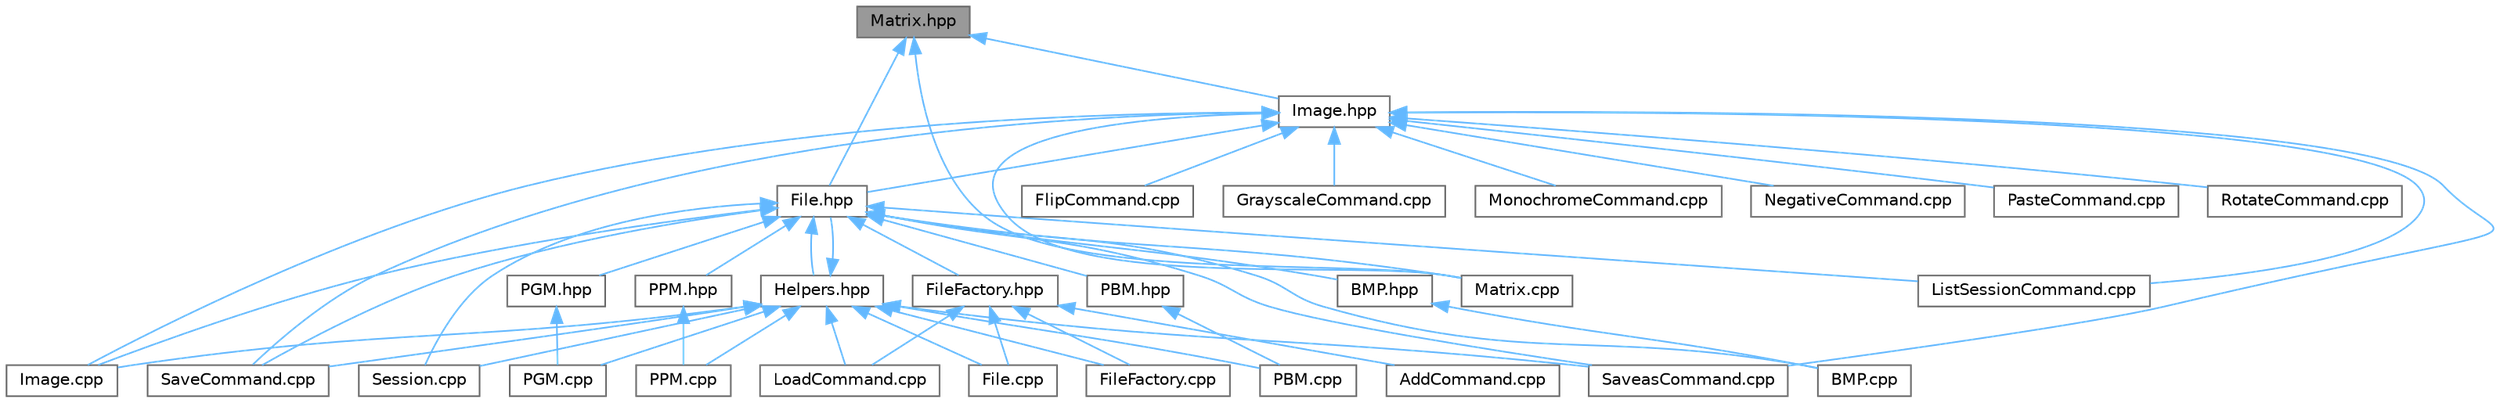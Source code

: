 digraph "Matrix.hpp"
{
 // INTERACTIVE_SVG=YES
 // LATEX_PDF_SIZE
  bgcolor="transparent";
  edge [fontname=Helvetica,fontsize=10,labelfontname=Helvetica,labelfontsize=10];
  node [fontname=Helvetica,fontsize=10,shape=box,height=0.2,width=0.4];
  Node1 [id="Node000001",label="Matrix.hpp",height=0.2,width=0.4,color="gray40", fillcolor="grey60", style="filled", fontcolor="black",tooltip=" "];
  Node1 -> Node2 [id="edge1_Node000001_Node000002",dir="back",color="steelblue1",style="solid",tooltip=" "];
  Node2 [id="Node000002",label="File.hpp",height=0.2,width=0.4,color="grey40", fillcolor="white", style="filled",URL="$_file_8hpp.html",tooltip=" "];
  Node2 -> Node3 [id="edge2_Node000002_Node000003",dir="back",color="steelblue1",style="solid",tooltip=" "];
  Node3 [id="Node000003",label="BMP.cpp",height=0.2,width=0.4,color="grey40", fillcolor="white", style="filled",URL="$_b_m_p_8cpp.html",tooltip=" "];
  Node2 -> Node4 [id="edge3_Node000002_Node000004",dir="back",color="steelblue1",style="solid",tooltip=" "];
  Node4 [id="Node000004",label="BMP.hpp",height=0.2,width=0.4,color="grey40", fillcolor="white", style="filled",URL="$_b_m_p_8hpp.html",tooltip=" "];
  Node4 -> Node3 [id="edge4_Node000004_Node000003",dir="back",color="steelblue1",style="solid",tooltip=" "];
  Node2 -> Node5 [id="edge5_Node000002_Node000005",dir="back",color="steelblue1",style="solid",tooltip=" "];
  Node5 [id="Node000005",label="FileFactory.hpp",height=0.2,width=0.4,color="grey40", fillcolor="white", style="filled",URL="$_file_factory_8hpp.html",tooltip=" "];
  Node5 -> Node6 [id="edge6_Node000005_Node000006",dir="back",color="steelblue1",style="solid",tooltip=" "];
  Node6 [id="Node000006",label="AddCommand.cpp",height=0.2,width=0.4,color="grey40", fillcolor="white", style="filled",URL="$_add_command_8cpp.html",tooltip=" "];
  Node5 -> Node7 [id="edge7_Node000005_Node000007",dir="back",color="steelblue1",style="solid",tooltip=" "];
  Node7 [id="Node000007",label="File.cpp",height=0.2,width=0.4,color="grey40", fillcolor="white", style="filled",URL="$_file_8cpp.html",tooltip=" "];
  Node5 -> Node8 [id="edge8_Node000005_Node000008",dir="back",color="steelblue1",style="solid",tooltip=" "];
  Node8 [id="Node000008",label="FileFactory.cpp",height=0.2,width=0.4,color="grey40", fillcolor="white", style="filled",URL="$_file_factory_8cpp.html",tooltip=" "];
  Node5 -> Node9 [id="edge9_Node000005_Node000009",dir="back",color="steelblue1",style="solid",tooltip=" "];
  Node9 [id="Node000009",label="LoadCommand.cpp",height=0.2,width=0.4,color="grey40", fillcolor="white", style="filled",URL="$_load_command_8cpp.html",tooltip=" "];
  Node2 -> Node10 [id="edge10_Node000002_Node000010",dir="back",color="steelblue1",style="solid",tooltip=" "];
  Node10 [id="Node000010",label="Helpers.hpp",height=0.2,width=0.4,color="grey40", fillcolor="white", style="filled",URL="$_helpers_8hpp.html",tooltip=" "];
  Node10 -> Node7 [id="edge11_Node000010_Node000007",dir="back",color="steelblue1",style="solid",tooltip=" "];
  Node10 -> Node2 [id="edge12_Node000010_Node000002",dir="back",color="steelblue1",style="solid",tooltip=" "];
  Node10 -> Node8 [id="edge13_Node000010_Node000008",dir="back",color="steelblue1",style="solid",tooltip=" "];
  Node10 -> Node11 [id="edge14_Node000010_Node000011",dir="back",color="steelblue1",style="solid",tooltip=" "];
  Node11 [id="Node000011",label="Image.cpp",height=0.2,width=0.4,color="grey40", fillcolor="white", style="filled",URL="$_image_8cpp.html",tooltip=" "];
  Node10 -> Node9 [id="edge15_Node000010_Node000009",dir="back",color="steelblue1",style="solid",tooltip=" "];
  Node10 -> Node12 [id="edge16_Node000010_Node000012",dir="back",color="steelblue1",style="solid",tooltip=" "];
  Node12 [id="Node000012",label="PBM.cpp",height=0.2,width=0.4,color="grey40", fillcolor="white", style="filled",URL="$_p_b_m_8cpp.html",tooltip=" "];
  Node10 -> Node13 [id="edge17_Node000010_Node000013",dir="back",color="steelblue1",style="solid",tooltip=" "];
  Node13 [id="Node000013",label="PGM.cpp",height=0.2,width=0.4,color="grey40", fillcolor="white", style="filled",URL="$_p_g_m_8cpp.html",tooltip=" "];
  Node10 -> Node14 [id="edge18_Node000010_Node000014",dir="back",color="steelblue1",style="solid",tooltip=" "];
  Node14 [id="Node000014",label="PPM.cpp",height=0.2,width=0.4,color="grey40", fillcolor="white", style="filled",URL="$_p_p_m_8cpp.html",tooltip=" "];
  Node10 -> Node15 [id="edge19_Node000010_Node000015",dir="back",color="steelblue1",style="solid",tooltip=" "];
  Node15 [id="Node000015",label="SaveCommand.cpp",height=0.2,width=0.4,color="grey40", fillcolor="white", style="filled",URL="$_save_command_8cpp.html",tooltip=" "];
  Node10 -> Node16 [id="edge20_Node000010_Node000016",dir="back",color="steelblue1",style="solid",tooltip=" "];
  Node16 [id="Node000016",label="SaveasCommand.cpp",height=0.2,width=0.4,color="grey40", fillcolor="white", style="filled",URL="$_saveas_command_8cpp.html",tooltip=" "];
  Node10 -> Node17 [id="edge21_Node000010_Node000017",dir="back",color="steelblue1",style="solid",tooltip=" "];
  Node17 [id="Node000017",label="Session.cpp",height=0.2,width=0.4,color="grey40", fillcolor="white", style="filled",URL="$_session_8cpp.html",tooltip=" "];
  Node2 -> Node11 [id="edge22_Node000002_Node000011",dir="back",color="steelblue1",style="solid",tooltip=" "];
  Node2 -> Node18 [id="edge23_Node000002_Node000018",dir="back",color="steelblue1",style="solid",tooltip=" "];
  Node18 [id="Node000018",label="ListSessionCommand.cpp",height=0.2,width=0.4,color="grey40", fillcolor="white", style="filled",URL="$_list_session_command_8cpp.html",tooltip=" "];
  Node2 -> Node19 [id="edge24_Node000002_Node000019",dir="back",color="steelblue1",style="solid",tooltip=" "];
  Node19 [id="Node000019",label="Matrix.cpp",height=0.2,width=0.4,color="grey40", fillcolor="white", style="filled",URL="$_matrix_8cpp.html",tooltip=" "];
  Node2 -> Node20 [id="edge25_Node000002_Node000020",dir="back",color="steelblue1",style="solid",tooltip=" "];
  Node20 [id="Node000020",label="PBM.hpp",height=0.2,width=0.4,color="grey40", fillcolor="white", style="filled",URL="$_p_b_m_8hpp.html",tooltip=" "];
  Node20 -> Node12 [id="edge26_Node000020_Node000012",dir="back",color="steelblue1",style="solid",tooltip=" "];
  Node2 -> Node21 [id="edge27_Node000002_Node000021",dir="back",color="steelblue1",style="solid",tooltip=" "];
  Node21 [id="Node000021",label="PGM.hpp",height=0.2,width=0.4,color="grey40", fillcolor="white", style="filled",URL="$_p_g_m_8hpp.html",tooltip=" "];
  Node21 -> Node13 [id="edge28_Node000021_Node000013",dir="back",color="steelblue1",style="solid",tooltip=" "];
  Node2 -> Node22 [id="edge29_Node000002_Node000022",dir="back",color="steelblue1",style="solid",tooltip=" "];
  Node22 [id="Node000022",label="PPM.hpp",height=0.2,width=0.4,color="grey40", fillcolor="white", style="filled",URL="$_p_p_m_8hpp.html",tooltip=" "];
  Node22 -> Node14 [id="edge30_Node000022_Node000014",dir="back",color="steelblue1",style="solid",tooltip=" "];
  Node2 -> Node15 [id="edge31_Node000002_Node000015",dir="back",color="steelblue1",style="solid",tooltip=" "];
  Node2 -> Node16 [id="edge32_Node000002_Node000016",dir="back",color="steelblue1",style="solid",tooltip=" "];
  Node2 -> Node17 [id="edge33_Node000002_Node000017",dir="back",color="steelblue1",style="solid",tooltip=" "];
  Node1 -> Node23 [id="edge34_Node000001_Node000023",dir="back",color="steelblue1",style="solid",tooltip=" "];
  Node23 [id="Node000023",label="Image.hpp",height=0.2,width=0.4,color="grey40", fillcolor="white", style="filled",URL="$_image_8hpp.html",tooltip=" "];
  Node23 -> Node2 [id="edge35_Node000023_Node000002",dir="back",color="steelblue1",style="solid",tooltip=" "];
  Node23 -> Node24 [id="edge36_Node000023_Node000024",dir="back",color="steelblue1",style="solid",tooltip=" "];
  Node24 [id="Node000024",label="FlipCommand.cpp",height=0.2,width=0.4,color="grey40", fillcolor="white", style="filled",URL="$_flip_command_8cpp.html",tooltip=" "];
  Node23 -> Node25 [id="edge37_Node000023_Node000025",dir="back",color="steelblue1",style="solid",tooltip=" "];
  Node25 [id="Node000025",label="GrayscaleCommand.cpp",height=0.2,width=0.4,color="grey40", fillcolor="white", style="filled",URL="$_grayscale_command_8cpp.html",tooltip=" "];
  Node23 -> Node11 [id="edge38_Node000023_Node000011",dir="back",color="steelblue1",style="solid",tooltip=" "];
  Node23 -> Node18 [id="edge39_Node000023_Node000018",dir="back",color="steelblue1",style="solid",tooltip=" "];
  Node23 -> Node19 [id="edge40_Node000023_Node000019",dir="back",color="steelblue1",style="solid",tooltip=" "];
  Node23 -> Node26 [id="edge41_Node000023_Node000026",dir="back",color="steelblue1",style="solid",tooltip=" "];
  Node26 [id="Node000026",label="MonochromeCommand.cpp",height=0.2,width=0.4,color="grey40", fillcolor="white", style="filled",URL="$_monochrome_command_8cpp.html",tooltip=" "];
  Node23 -> Node27 [id="edge42_Node000023_Node000027",dir="back",color="steelblue1",style="solid",tooltip=" "];
  Node27 [id="Node000027",label="NegativeCommand.cpp",height=0.2,width=0.4,color="grey40", fillcolor="white", style="filled",URL="$_negative_command_8cpp.html",tooltip=" "];
  Node23 -> Node28 [id="edge43_Node000023_Node000028",dir="back",color="steelblue1",style="solid",tooltip=" "];
  Node28 [id="Node000028",label="PasteCommand.cpp",height=0.2,width=0.4,color="grey40", fillcolor="white", style="filled",URL="$_paste_command_8cpp.html",tooltip=" "];
  Node23 -> Node29 [id="edge44_Node000023_Node000029",dir="back",color="steelblue1",style="solid",tooltip=" "];
  Node29 [id="Node000029",label="RotateCommand.cpp",height=0.2,width=0.4,color="grey40", fillcolor="white", style="filled",URL="$_rotate_command_8cpp.html",tooltip=" "];
  Node23 -> Node15 [id="edge45_Node000023_Node000015",dir="back",color="steelblue1",style="solid",tooltip=" "];
  Node23 -> Node16 [id="edge46_Node000023_Node000016",dir="back",color="steelblue1",style="solid",tooltip=" "];
  Node1 -> Node19 [id="edge47_Node000001_Node000019",dir="back",color="steelblue1",style="solid",tooltip=" "];
}
